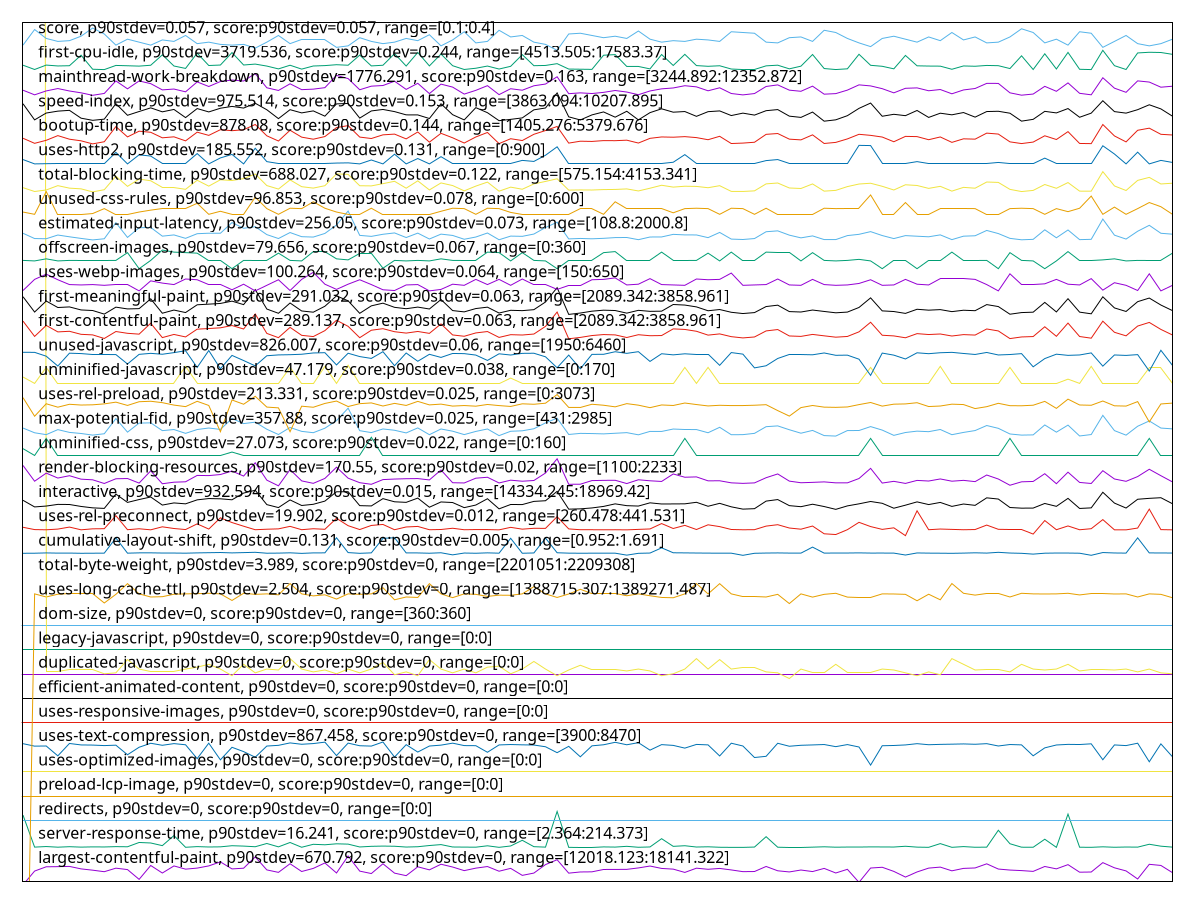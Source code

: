 reset

$largestContentfulPaintP90Stdev670792ScoreP90Stdev0Range1201812318141322 <<EOF
0 -0.13914964680402075
1 0.4276690104921297
2 0.602716629513453
3 0.6083130121107003
4 0.6179124849570554
5 0.5169198611596797
6 0.4639356184757255
7 0.4012542006002966
8 0.5461989636400113
9 0.4887729848666984
10 0.08770601782664045
11 0.6558888356605688
12 0.3475145284091279
13 0.6376725184991803
14 0.505874664195646
15 0.5491860847949228
16 0.6392018356223277
17 0.8034633476769089
18 0.5160639267672806
19 0.5447555588658353
20 1.0092000367505505
21 0.4752780779655601
22 0.37396490156802864
23 0.7279602123524653
24 0.4097291784043162
25 0.536382632176005
26 0.7599830981983806
27 0.3493411080580757
28 1.0443337420716072
29 0.42535401575690157
30 0.3256604176005591
31 0.7267000357151288
32 0.34267570138397163
33 0.23946423896748348
34 0.6021919746849185
35 0.4769799929011529
36 0.7071392724357484
37 0.5934836129407759
38 0.4455841029158978
39 0.5476140530955704
40 0.6133915046313012
41 0.4209250360568193
42 0.5387538709912105
43 0.2513426600854376
44 0.3455162207015494
45 0.6924552187920936
46 0.8918463773165994
47 0.34222207645025593
48 0.39087678128687386
49 0.39623591437149486
50 0.4925593131374657
51 0.49450427594444557
52 0.49760030960474655
53 0.5562435571605668
54 0.6337942862420549
55 0.5351859475670988
56 0.5072208498212656
57 0.3719547072249898
58 0.545651985130247
59 0.5002495797225319
60 0.5355562694132852
61 0.47371416396847366
62 0.4038394954930866
63 0.40889808031527686
64 0.616243910584338
65 0.4386896610707445
66 0.3920825499911724
67 0.4702367915803416
68 0.40673993118452634
69 0.5365909865341396
70 0.34861177116528674
71 0.49911542074893145
72 -0.0348337903222351
73 0.5518247245883128
74 0.5831414669764832
75 0.41408210296532166
76 0.18166069039953348
77 0.39137370063266985
78 0.5487747878801601
79 0.5899649755661307
80 0.4372726388289303
81 0.5368132569533022
82 0.5552186006102904
83 0.7242318676693031
84 0.5102846059511319
85 0.4688822949738314
86 0.4467566276966335
87 0.4145328287196577
88 0.6155108047583537
89 0.51798791884341
90 0.6907276944386416
91 0.3813610947246109
92 0.3887118674042367
93 0.7730001236983197
94 0.5613513313929079
95 0.4340785162662604
96 0.10346334767690868
97 0.7039782971573274
98 0.658006203001368
99 0.362101072986289
EOF

$serverResponseTimeP90Stdev16241ScoreP90Stdev0Range2364214373 <<EOF
0 2.7201636477201747
1 1.4086500104101602
2 1.432447636893608
3 1.4060058296897773
4 1.4258545353598446
5 1.4085736692345063
6 1.418574363245194
7 1.4150349087375946
8 1.4283460337289196
9 1.4231062530362968
10 1.5987117773613715
11 1.5783009230342147
12 1.4693828856964397
13 1.882076341175654
14 1.401973627593865
15 1.4294633909362204
16 1.4139661322784371
17 1.4199554445138456
18 1.466044694288292
19 1.45048497466861
20 1.423966826289125
21 1.5573765007981124
22 1.4191365119022834
23 1.5983717121243668
24 1.4028272607398153
25 1.5237447428690403
26 1.5048121313068221
27 1.5443915608300367
28 1.5309277534874037
29 1.4147989451037546
30 1.4411713512388091
31 1.4509638420431674
32 1.4441000763411758
33 1.411419113054341
34 1.4246885974044001
35 1.4740674578388506
36 1.5118771601082657
37 1.41410493441599
38 1.4091774585328614
39 1.4059641890485113
40 1.4627412034145326
41 1.3999679367062252
42 1.4553708099104727
43 1.6882044555486155
44 1.4269233118190021
45 1.4083515858144215
46 2.869181622596988
47 1.3990032618502326
48 1.4049370532306198
49 1.405089735581928
50 1.41731820390034
51 1.4098506488999931
52 1.4410186688875009
53 1.4020499687695192
54 1.4153125130127004
55 1.7541840516343952
56 1.4402968977722257
57 1.4655935873412451
58 1.4126613921854396
59 1.4219958359358735
60 1.4026537580678742
61 1.3983994725518774
62 1.397816503574155
63 1.4111762093136235
64 1.8362577555694357
65 1.4045553473523493
66 1.4087194114789368
67 1.4086638906239157
68 1.4073522104240406
69 1.4220929974321606
70 1.4054783815670762
71 1.4114885141231175
72 1.4109471857866611
73 1.4179983343743494
74 1.4156039975015615
75 1.4124115483378443
76 1.4437461308904158
77 1.4083724061350544
78 1.4001275591644111
79 1.5525670067319037
80 1.400051217988757
81 1.4304627663266014
82 1.4027439794572836
83 1.4077686168366994
84 2.0992947463390936
85 1.547132903046707
86 1.4056865847734055
87 1.4026953987091402
88 1.731663404816434
89 1.3992947463390937
90 2.761151918939552
91 1.4042152821153446
92 1.4003427024776183
93 1.4212671247137205
94 1.4028272607398153
95 1.412598931223541
96 1.4078588382261088
97 1.5261529599555834
98 1.4471259629398294
99 1.4081780831424804
EOF

$redirectsP90Stdev0ScoreP90Stdev0Range00 <<EOF
0 2.5
1 2.5
2 2.5
3 2.5
4 2.5
5 2.5
6 2.5
7 2.5
8 2.5
9 2.5
10 2.5
11 2.5
12 2.5
13 2.5
14 2.5
15 2.5
16 2.5
17 2.5
18 2.5
19 2.5
20 2.5
21 2.5
22 2.5
23 2.5
24 2.5
25 2.5
26 2.5
27 2.5
28 2.5
29 2.5
30 2.5
31 2.5
32 2.5
33 2.5
34 2.5
35 2.5
36 2.5
37 2.5
38 2.5
39 2.5
40 2.5
41 2.5
42 2.5
43 2.5
44 2.5
45 2.5
46 2.5
47 2.5
48 2.5
49 2.5
50 2.5
51 2.5
52 2.5
53 2.5
54 2.5
55 2.5
56 2.5
57 2.5
58 2.5
59 2.5
60 2.5
61 2.5
62 2.5
63 2.5
64 2.5
65 2.5
66 2.5
67 2.5
68 2.5
69 2.5
70 2.5
71 2.5
72 2.5
73 2.5
74 2.5
75 2.5
76 2.5
77 2.5
78 2.5
79 2.5
80 2.5
81 2.5
82 2.5
83 2.5
84 2.5
85 2.5
86 2.5
87 2.5
88 2.5
89 2.5
90 2.5
91 2.5
92 2.5
93 2.5
94 2.5
95 2.5
96 2.5
97 2.5
98 2.5
99 2.5
EOF

$preloadLcpImageP90Stdev0ScoreP90Stdev0Range00 <<EOF
0 3.5
1 3.5
2 3.5
3 3.5
4 3.5
5 3.5
6 3.5
7 3.5
8 3.5
9 3.5
10 3.5
11 3.5
12 3.5
13 3.5
14 3.5
15 3.5
16 3.5
17 3.5
18 3.5
19 3.5
20 3.5
21 3.5
22 3.5
23 3.5
24 3.5
25 3.5
26 3.5
27 3.5
28 3.5
29 3.5
30 3.5
31 3.5
32 3.5
33 3.5
34 3.5
35 3.5
36 3.5
37 3.5
38 3.5
39 3.5
40 3.5
41 3.5
42 3.5
43 3.5
44 3.5
45 3.5
46 3.5
47 3.5
48 3.5
49 3.5
50 3.5
51 3.5
52 3.5
53 3.5
54 3.5
55 3.5
56 3.5
57 3.5
58 3.5
59 3.5
60 3.5
61 3.5
62 3.5
63 3.5
64 3.5
65 3.5
66 3.5
67 3.5
68 3.5
69 3.5
70 3.5
71 3.5
72 3.5
73 3.5
74 3.5
75 3.5
76 3.5
77 3.5
78 3.5
79 3.5
80 3.5
81 3.5
82 3.5
83 3.5
84 3.5
85 3.5
86 3.5
87 3.5
88 3.5
89 3.5
90 3.5
91 3.5
92 3.5
93 3.5
94 3.5
95 3.5
96 3.5
97 3.5
98 3.5
99 3.5
EOF

$usesOptimizedImagesP90Stdev0ScoreP90Stdev0Range00 <<EOF
0 4.5
1 4.5
2 4.5
3 4.5
4 4.5
5 4.5
6 4.5
7 4.5
8 4.5
9 4.5
10 4.5
11 4.5
12 4.5
13 4.5
14 4.5
15 4.5
16 4.5
17 4.5
18 4.5
19 4.5
20 4.5
21 4.5
22 4.5
23 4.5
24 4.5
25 4.5
26 4.5
27 4.5
28 4.5
29 4.5
30 4.5
31 4.5
32 4.5
33 4.5
34 4.5
35 4.5
36 4.5
37 4.5
38 4.5
39 4.5
40 4.5
41 4.5
42 4.5
43 4.5
44 4.5
45 4.5
46 4.5
47 4.5
48 4.5
49 4.5
50 4.5
51 4.5
52 4.5
53 4.5
54 4.5
55 4.5
56 4.5
57 4.5
58 4.5
59 4.5
60 4.5
61 4.5
62 4.5
63 4.5
64 4.5
65 4.5
66 4.5
67 4.5
68 4.5
69 4.5
70 4.5
71 4.5
72 4.5
73 4.5
74 4.5
75 4.5
76 4.5
77 4.5
78 4.5
79 4.5
80 4.5
81 4.5
82 4.5
83 4.5
84 4.5
85 4.5
86 4.5
87 4.5
88 4.5
89 4.5
90 4.5
91 4.5
92 4.5
93 4.5
94 4.5
95 4.5
96 4.5
97 4.5
98 4.5
99 4.5
EOF

$usesTextCompressionP90Stdev867458ScoreP90Stdev0Range39008470 <<EOF
0 5.6468343195266275
1 5.5453550295857985
2 5.551568047337279
3 5.147721893491124
4 5.655118343195266
5 5.595059171597633
6 5.588846153846154
7 5.568136094674556
8 5.584704142011834
9 5.193284023668639
10 5.499792899408284
11 5.663402366863905
12 5.580562130177515
13 5.648905325443787
14 5.601272189349112
15 5.033816568047337
16 5.667544378698224
17 4.984112426035503
18 5.497721893491124
19 5.321686390532545
20 5.091804733727811
21 5.549497041420119
22 5.5784911242603545
23 5.6778994082840235
24 5.62198224852071
25 5.650976331360947
26 5.7089644970414195
27 5.158076923076923
28 5.669615384615384
29 5.561923076923077
30 5.5474260355029585
31 5.7151775147929
32 5.09801775147929
33 5.605414201183432
34 5.303047337278106
35 5.549497041420119
36 5.586775147928994
37 5.667544378698224
38 5.568136094674556
39 5.563994082840237
40 5.294763313609467
41 5.595059171597633
42 5.6116272189349115
43 5.599201183431953
44 5.590917159763314
45 5.520502958579882
46 5.278195266272189
47 5.537071005917159
48 5.108372781065089
49 5.557781065088758
50 5.601272189349112
51 5.70275147928994
52 5.601272189349112
53 5.688254437869823
54 5.3817455621301775
55 5.607485207100591
56 5.576420118343195
57 5.464585798816568
58 5.615769230769231
59 5.597130177514793
60 5.143579881656805
61 5.665473372781065
62 5.551568047337279
63 5.079378698224852
64 5.129082840236686
65 5.663402366863905
66 5.541213017751479
67 5.580562130177515
68 5.595059171597633
69 5.6116272189349115
70 5.524644970414201
71 5.609556213017751
72 5.510147928994083
73 4.768727810650888
74 5.561923076923077
75 5.572278106508875
76 5.595059171597633
77 5.6468343195266275
78 5.603343195266272
79 5.617840236686391
80 5.626124260355029
81 5.636479289940828
82 5.62198224852071
83 5.6468343195266275
84 5.551568047337279
85 5.6116272189349115
86 5.597130177514793
87 5.149792899408284
88 5.474940828402367
89 5.592988165680474
90 5.617840236686391
91 5.6116272189349115
92 5.640621301775148
93 4.988254437869823
94 5.595059171597633
95 5.568136094674556
96 5.665473372781065
97 4.905414201183432
98 5.638550295857988
99 5.108372781065089
EOF

$usesResponsiveImagesP90Stdev0ScoreP90Stdev0Range00 <<EOF
0 6.5
1 6.5
2 6.5
3 6.5
4 6.5
5 6.5
6 6.5
7 6.5
8 6.5
9 6.5
10 6.5
11 6.5
12 6.5
13 6.5
14 6.5
15 6.5
16 6.5
17 6.5
18 6.5
19 6.5
20 6.5
21 6.5
22 6.5
23 6.5
24 6.5
25 6.5
26 6.5
27 6.5
28 6.5
29 6.5
30 6.5
31 6.5
32 6.5
33 6.5
34 6.5
35 6.5
36 6.5
37 6.5
38 6.5
39 6.5
40 6.5
41 6.5
42 6.5
43 6.5
44 6.5
45 6.5
46 6.5
47 6.5
48 6.5
49 6.5
50 6.5
51 6.5
52 6.5
53 6.5
54 6.5
55 6.5
56 6.5
57 6.5
58 6.5
59 6.5
60 6.5
61 6.5
62 6.5
63 6.5
64 6.5
65 6.5
66 6.5
67 6.5
68 6.5
69 6.5
70 6.5
71 6.5
72 6.5
73 6.5
74 6.5
75 6.5
76 6.5
77 6.5
78 6.5
79 6.5
80 6.5
81 6.5
82 6.5
83 6.5
84 6.5
85 6.5
86 6.5
87 6.5
88 6.5
89 6.5
90 6.5
91 6.5
92 6.5
93 6.5
94 6.5
95 6.5
96 6.5
97 6.5
98 6.5
99 6.5
EOF

$efficientAnimatedContentP90Stdev0ScoreP90Stdev0Range00 <<EOF
0 7.5
1 7.5
2 7.5
3 7.5
4 7.5
5 7.5
6 7.5
7 7.5
8 7.5
9 7.5
10 7.5
11 7.5
12 7.5
13 7.5
14 7.5
15 7.5
16 7.5
17 7.5
18 7.5
19 7.5
20 7.5
21 7.5
22 7.5
23 7.5
24 7.5
25 7.5
26 7.5
27 7.5
28 7.5
29 7.5
30 7.5
31 7.5
32 7.5
33 7.5
34 7.5
35 7.5
36 7.5
37 7.5
38 7.5
39 7.5
40 7.5
41 7.5
42 7.5
43 7.5
44 7.5
45 7.5
46 7.5
47 7.5
48 7.5
49 7.5
50 7.5
51 7.5
52 7.5
53 7.5
54 7.5
55 7.5
56 7.5
57 7.5
58 7.5
59 7.5
60 7.5
61 7.5
62 7.5
63 7.5
64 7.5
65 7.5
66 7.5
67 7.5
68 7.5
69 7.5
70 7.5
71 7.5
72 7.5
73 7.5
74 7.5
75 7.5
76 7.5
77 7.5
78 7.5
79 7.5
80 7.5
81 7.5
82 7.5
83 7.5
84 7.5
85 7.5
86 7.5
87 7.5
88 7.5
89 7.5
90 7.5
91 7.5
92 7.5
93 7.5
94 7.5
95 7.5
96 7.5
97 7.5
98 7.5
99 7.5
EOF

$duplicatedJavascriptP90Stdev0ScoreP90Stdev0Range00 <<EOF
0 8.5
1 8.5
2 8.5
3 8.5
4 8.5
5 8.5
6 8.5
7 8.5
8 8.5
9 8.5
10 8.5
11 8.5
12 8.5
13 8.5
14 8.5
15 8.5
16 8.5
17 8.5
18 8.5
19 8.5
20 8.5
21 8.5
22 8.5
23 8.5
24 8.5
25 8.5
26 8.5
27 8.5
28 8.5
29 8.5
30 8.5
31 8.5
32 8.5
33 8.5
34 8.5
35 8.5
36 8.5
37 8.5
38 8.5
39 8.5
40 8.5
41 8.5
42 8.5
43 8.5
44 8.5
45 8.5
46 8.5
47 8.5
48 8.5
49 8.5
50 8.5
51 8.5
52 8.5
53 8.5
54 8.5
55 8.5
56 8.5
57 8.5
58 8.5
59 8.5
60 8.5
61 8.5
62 8.5
63 8.5
64 8.5
65 8.5
66 8.5
67 8.5
68 8.5
69 8.5
70 8.5
71 8.5
72 8.5
73 8.5
74 8.5
75 8.5
76 8.5
77 8.5
78 8.5
79 8.5
80 8.5
81 8.5
82 8.5
83 8.5
84 8.5
85 8.5
86 8.5
87 8.5
88 8.5
89 8.5
90 8.5
91 8.5
92 8.5
93 8.5
94 8.5
95 8.5
96 8.5
97 8.5
98 8.5
99 8.5
EOF

$legacyJavascriptP90Stdev0ScoreP90Stdev0Range00 <<EOF
0 9.5
1 9.5
2 9.5
3 9.5
4 9.5
5 9.5
6 9.5
7 9.5
8 9.5
9 9.5
10 9.5
11 9.5
12 9.5
13 9.5
14 9.5
15 9.5
16 9.5
17 9.5
18 9.5
19 9.5
20 9.5
21 9.5
22 9.5
23 9.5
24 9.5
25 9.5
26 9.5
27 9.5
28 9.5
29 9.5
30 9.5
31 9.5
32 9.5
33 9.5
34 9.5
35 9.5
36 9.5
37 9.5
38 9.5
39 9.5
40 9.5
41 9.5
42 9.5
43 9.5
44 9.5
45 9.5
46 9.5
47 9.5
48 9.5
49 9.5
50 9.5
51 9.5
52 9.5
53 9.5
54 9.5
55 9.5
56 9.5
57 9.5
58 9.5
59 9.5
60 9.5
61 9.5
62 9.5
63 9.5
64 9.5
65 9.5
66 9.5
67 9.5
68 9.5
69 9.5
70 9.5
71 9.5
72 9.5
73 9.5
74 9.5
75 9.5
76 9.5
77 9.5
78 9.5
79 9.5
80 9.5
81 9.5
82 9.5
83 9.5
84 9.5
85 9.5
86 9.5
87 9.5
88 9.5
89 9.5
90 9.5
91 9.5
92 9.5
93 9.5
94 9.5
95 9.5
96 9.5
97 9.5
98 9.5
99 9.5
EOF

$domSizeP90Stdev0ScoreP90Stdev0Range360360 <<EOF
0 10.5
1 10.5
2 10.5
3 10.5
4 10.5
5 10.5
6 10.5
7 10.5
8 10.5
9 10.5
10 10.5
11 10.5
12 10.5
13 10.5
14 10.5
15 10.5
16 10.5
17 10.5
18 10.5
19 10.5
20 10.5
21 10.5
22 10.5
23 10.5
24 10.5
25 10.5
26 10.5
27 10.5
28 10.5
29 10.5
30 10.5
31 10.5
32 10.5
33 10.5
34 10.5
35 10.5
36 10.5
37 10.5
38 10.5
39 10.5
40 10.5
41 10.5
42 10.5
43 10.5
44 10.5
45 10.5
46 10.5
47 10.5
48 10.5
49 10.5
50 10.5
51 10.5
52 10.5
53 10.5
54 10.5
55 10.5
56 10.5
57 10.5
58 10.5
59 10.5
60 10.5
61 10.5
62 10.5
63 10.5
64 10.5
65 10.5
66 10.5
67 10.5
68 10.5
69 10.5
70 10.5
71 10.5
72 10.5
73 10.5
74 10.5
75 10.5
76 10.5
77 10.5
78 10.5
79 10.5
80 10.5
81 10.5
82 10.5
83 10.5
84 10.5
85 10.5
86 10.5
87 10.5
88 10.5
89 10.5
90 10.5
91 10.5
92 10.5
93 10.5
94 10.5
95 10.5
96 10.5
97 10.5
98 10.5
99 10.5
EOF

$usesLongCacheTtlP90Stdev2504ScoreP90Stdev0Range13887153071389271487 <<EOF
0 -14.550504977771197
1 11.78344722019392
2 11.655958258794271
3 11.769054822434555
4 11.78344722019392
5 11.78344722019392
6 11.78344722019392
7 11.41053495297092
8 11.764257356509916
9 12.202009324246319
10 11.78344722019392
11 11.655958258794271
12 11.667985519292415
13 11.769054822434555
14 11.78344722019392
15 11.793042152057751
16 11.807434549831669
17 11.78344722019392
18 11.514036584747373
19 11.807434549831669
20 11.764257356509916
21 11.78344722019392
22 11.744959986564936
23 12.206806790170958
24 11.78344722019392
25 11.70167528699676
26 11.744959986564936
27 11.57096561785147
28 11.78344722019392
29 11.764257356509916
30 11.78344722019392
31 12.036821508285357
32 11.540496557878214
33 11.655958258794271
34 11.636768395095714
35 12.202009324246319
36 11.78344722019392
37 11.629498285648879
38 11.78344722019392
39 11.764257356509916
40 11.679945588417468
41 11.730460082559148
42 11.725770122851827
43 11.78344722019392
44 12.079317828756757
45 11.78344722019392
46 11.636768395095714
47 11.778649754269281
48 11.971085922443308
49 11.78344722019392
50 11.78344722019392
51 11.78344722019392
52 11.7064727529214
53 11.78344722019392
54 11.7064727529214
55 11.636768395095714
56 11.62470081972424
57 11.78344722019392
58 12.206806790170958
59 11.78344722019392
60 12.202009324246319
61 11.78344722019392
62 11.679945588417468
63 11.679945588402916
64 11.655958258794271
65 11.764257356509916
66 11.386547623347724
67 11.78344722019392
68 11.651160792869632
69 11.764257356509916
70 11.807434549831669
71 11.651160792869632
72 11.629498285648879
73 11.629498285648879
74 11.78344722019392
75 11.778649754269281
76 11.764257356509916
77 11.50200932424923
78 11.769054822434555
79 11.540496557863662
80 12.206806790170958
81 11.807434549831669
82 11.73293272605224
83 11.78344722019392
84 11.78344722019392
85 11.65595825877972
86 11.807434549831669
87 11.78344722019392
88 11.778649754269281
89 11.78344722019392
90 11.807434549831669
91 11.740162520640297
92 11.78344722019392
93 11.78344722019392
94 11.778649754269281
95 11.78344722019392
96 11.655958258794271
97 11.78344722019392
98 11.764257356509916
99 11.62470081972424
EOF

$totalByteWeightP90Stdev3989ScoreP90Stdev0Range22010512209308 <<EOF
0 69.83699999998498
1 329.420333333328
2 8.586999999984982
3 8.586999999984982
4 8.70366666665359
5 8.70366666665359
6 8.70366666665359
7 8.509222222215612
8 8.548111111100297
9 9.092555555544095
10 8.70366666665359
11 8.586999999984982
12 8.586999999984982
13 8.586999999984982
14 8.70366666665359
15 8.781444444437511
16 8.898111111106118
17 8.70366666665359
18 8.43144444443169
19 8.898111111106118
20 8.548111111100297
21 8.70366666665359
22 8.664777777768904
23 9.13144444442878
24 8.70366666665359
25 8.586999999984982
26 8.664777777768904
27 8.509222222215612
28 8.70366666665359
29 8.548111111100297
30 8.70366666665359
31 8.975888888875488
32 8.470333333316376
33 8.586999999984982
34 8.43144444443169
35 9.092555555544095
36 8.70366666665359
37 8.548111111100297
38 8.70366666665359
39 8.548111111100297
40 8.781444444437511
41 8.820333333322196
42 8.509222222215612
43 8.70366666665359
44 9.014777777760173
45 8.70366666665359
46 8.43144444443169
47 8.664777777768904
48 8.859222222206881
49 8.70366666665359
50 8.70366666665359
51 8.70366666665359
52 8.62588888888422
53 8.70366666665359
54 8.62588888888422
55 8.43144444443169
56 8.509222222215612
57 8.70366666665359
58 9.13144444442878
59 8.70366666665359
60 9.092555555544095
61 8.70366666665359
62 8.781444444437511
63 8.781444444437511
64 8.586999999984982
65 8.548111111100297
66 8.314777777763084
67 8.70366666665359
68 8.548111111100297
69 8.548111111100297
70 8.898111111106118
71 8.548111111100297
72 8.548111111100297
73 8.548111111100297
74 8.70366666665359
75 8.664777777768904
76 8.548111111100297
77 8.43144444443169
78 8.586999999984982
79 8.470333333316376
80 9.13144444442878
81 8.898111111106118
82 8.664777777768904
83 8.70366666665359
84 8.70366666665359
85 8.586999999984982
86 8.898111111106118
87 8.70366666665359
88 8.664777777768904
89 8.70366666665359
90 8.898111111106118
91 8.62588888888422
92 8.70366666665359
93 8.70366666665359
94 8.664777777768904
95 8.70366666665359
96 8.586999999984982
97 8.70366666665359
98 8.548111111100297
99 8.509222222215612
EOF

$cumulativeLayoutShiftP90Stdev0131ScoreP90Stdev0005Range09521691 <<EOF
0 13.446345873499373
1 13.449129992005574
2 13.461777963788686
3 13.453010601660141
4 13.455190875620493
5 13.446345873499373
6 13.449129992005574
7 13.452792375696351
8 14.075000836207826
9 13.45146653878986
10 13.463648472049751
11 13.464670698857391
12 13.456787360378346
13 13.456217868054276
14 13.450651616719433
15 13.46262386242904
16 13.470344176780449
17 13.477881014525359
18 13.462457065514041
19 13.474141387977516
20 13.486737930711836
21 13.449298178894866
22 13.453450032104064
23 13.465296385856396
24 13.442521032840114
25 13.462165369480546
26 13.463989214318966
27 14.082245977919243
28 13.474916795064509
29 13.445021029431663
30 13.463579370470681
31 14.058749058221945
32 14.08390302584266
33 13.462675291477831
34 13.460673728497836
35 13.448683413122438
36 13.467704019897312
37 13.381834744096665
38 13.45654292347077
39 13.447851811360513
40 13.463974917440536
41 13.450547765783071
42 14.05991762946572
43 13.447811303538298
44 13.459698338859631
45 14.069010444146269
46 13.468090035614884
47 13.452143257702144
48 13.448590483412653
49 13.450454836073286
50 13.452008430195853
51 13.450761226120719
52 13.370290014765624
53 13.445021029431663
54 13.456242689023771
55 13.66897157379887
56 13.467208394778456
57 13.462762065587182
58 13.457264915831411
59 13.453146422005213
60 13.450837476139005
61 13.450454836073286
62 13.362900911431142
63 13.446345873499373
64 13.456252220276056
65 13.461306166800544
66 13.454578492661138
67 13.453202219544636
68 13.699324272382277
69 13.453109289834849
70 13.457455540877124
71 13.457138626738626
72 13.463186206313896
73 13.454889251199202
74 13.455613626372916
75 13.453469094608634
76 13.375000836207825
77 13.460307768123617
78 13.452928196041421
79 13.44972470243465
80 13.445021029431663
81 13.453416672721064
82 13.465947886663674
83 13.454411695746138
84 13.485965899276694
85 13.456506188435919
86 13.445021029431663
87 13.412415608201096
88 13.44952454613665
89 13.456964681384411
90 13.456054446791128
91 13.449093256970723
92 13.364225755498854
93 13.476838906121154
94 13.459106830335621
95 13.453254641432206
96 14.079177907522029
97 13.461320463678971
98 13.460171947778546
99 13.456165446166706
EOF

$usesRelPreconnectP90Stdev19902ScoreP90Stdev0012Range260478441531 <<EOF
0 14.511796896711306
1 14.417363602834195
2 14.408801682878144
3 14.437477510164328
4 14.520094634003918
5 14.408201267733961
6 14.448393057485575
7 14.453628677542852
8 14.986869375394718
9 14.41242819034901
10 14.450974842605563
11 14.407684910709964
12 14.531178297565537
13 14.461638215566254
14 14.41869652445929
15 14.651045176950245
16 14.438954531419018
17 14.8989806065892
18 14.70534672259016
19 14.555579169025137
20 14.411563592541386
21 14.432289923318585
22 14.446795953202049
23 14.549623050793453
24 14.412644339800917
25 14.452283747619882
26 14.429624080078412
27 14.879274981557112
28 14.577158089307076
29 14.41902074863214
30 14.586932847854376
31 14.627364803663664
32 14.411431501209666
33 14.524417623042035
34 14.54653691695374
35 14.411539575935619
36 14.420713919338736
37 14.471941339440436
38 14.410903135882785
39 14.418324267064888
40 14.417135445079404
41 14.406111823032203
42 14.509359211225924
43 14.434919741650107
44 14.469803861527144
45 14.467486259070597
46 14.944972406633624
47 14.444958682860848
48 14.411359451392364
49 14.4114795344212
50 14.4084654503974
51 14.411431501209666
52 14.406111823032203
53 14.425673348429688
54 14.4432294872456
55 14.66403215652134
56 14.461698257080672
57 14.590187097935848
58 14.420221578920506
59 14.613255047775361
60 14.539247877103357
61 14.421458434117524
62 14.410074562983812
63 14.413821153483514
64 14.560130315818045
65 14.617566028510597
66 14.481740114593503
67 14.433238579246394
68 14.562706096793613
69 14.244972406633623
70 14.21450734221764
71 14.413689062151795
72 14.714773240353836
73 14.541037114233022
74 14.425769414852757
75 14.489617561285185
76 14.168815749748887
77 15.187119834282655
78 14.412236057502872
79 14.43991519564971
80 14.425241049525876
81 14.410867110974134
82 14.419573130564789
83 14.601763101915699
84 14.428471283001581
85 14.415850556670854
86 14.415754490247783
87 14.233690606081671
88 14.787843763400915
89 14.411767733690409
90 14.566110450654108
91 14.410404791312217
92 14.453640685845736
93 14.826246316022864
94 14.407528802772475
95 14.406111823032203
96 14.48045522618495
97 15.2558853807429
98 14.416030681214108
99 14.40691637932541
EOF

$interactiveP90Stdev932594ScoreP90Stdev0015Range143342451896942 <<EOF
0 15.616915279647582
1 15.345675465699344
2 15.381674498795652
3 15.449752660704014
4 15.44499870548772
5 15.365327759122287
6 15.30757990652058
7 15.285473081755832
8 15.8722892968369
9 15.530367761505774
10 15.647844232128776
11 15.752973743064402
12 15.421889972608014
13 15.509739312704687
14 15.47193387288232
15 15.635251059390395
16 15.688645264071699
17 15.678801808143678
18 15.637881131518562
19 15.913093621752726
20 16.028737932912854
21 15.440266027942503
22 15.318716234271983
23 15.632586622134735
24 15.40448010929775
25 15.453373495500387
26 15.584171392484855
27 15.966413523455678
28 15.968820348907968
29 15.398060331967855
30 15.385713203410072
31 15.685471007062281
32 15.556014025531516
33 15.532947679123552
34 15.707313465207449
35 15.33326712161962
36 15.54935099038271
37 15.525555799305241
38 15.316289059935846
39 15.423085997253924
40 15.68133385100154
41 15.266413523455677
42 15.445852936433198
43 15.441829852331274
44 15.57253622155604
45 15.599025064469291
46 15.983236730977744
47 15.254110385638487
48 15.267016897414003
49 15.30401758531966
50 15.366794314157575
51 15.471174631539853
52 15.397146489769288
53 15.38100146579512
54 15.51332130730783
55 15.465968610248432
56 15.468760966836143
57 15.472415829019196
58 15.535267114141075
59 15.372663067354804
60 15.492532684927266
61 15.34965793646878
62 15.255621184719978
63 15.274012016214936
64 15.584195287647214
65 15.64724811959788
66 15.39856998285121
67 15.35533265757026
68 15.456663513172675
69 15.361301804223473
70 15.245994051781214
71 15.3879917717895
72 15.472137277285567
73 15.568439847698194
74 15.494484826813146
75 15.29232136773931
76 15.417573645047193
77 15.552233101590868
78 15.442349551003748
79 15.529793433257169
80 15.367303542864917
81 15.464790485865485
82 15.410241460917176
83 15.717952722920694
84 15.668358017924628
85 15.321720860959225
86 15.295147836148905
87 15.29898034999839
88 15.4876754654581
89 15.369722442551192
90 15.696470465350144
91 15.282957250456883
92 15.307207716147182
93 15.945976742564664
94 15.502467668614988
95 15.300084086967775
96 15.65982795157424
97 15.697092921664275
98 15.722970707015756
99 15.475967595819782
EOF

$renderBlockingResourcesP90Stdev17055ScoreP90Stdev002Range11002233 <<EOF
0 17.045032122905027
1 16.398803072625697
2 16.730227653631285
3 16.528831005586593
4 16.624641061452515
5 16.4828812849162
6 16.456484636871508
7 16.305925977653633
8 16.499501396648046
9 16.509277932960895
10 16.322546089385476
11 16.825060055865922
12 16.295171787709496
13 16.358719273743016
14 16.37533938547486
15 16.636372905027933
16 16.62952932960894
17 16.672546089385474
18 16.815283519553073
19 16.60997625698324
20 17.155506983240222
21 16.44279748603352
22 16.21011592178771
23 16.87492039106145
24 16.41249022346369
25 16.311791899441342
26 16.513188547486035
27 16.972685754189943
28 16.52394273743017
29 16.338188547486034
30 16.272685754189943
31 16.465283519553072
32 16.487769553072624
33 16.501456703910616
34 16.507322625698325
35 16.451596368715084
36 16.859277932960893
37 16.33721089385475
38 16.3274343575419
39 16.522965083798884
40 16.561093575418994
41 16.3274343575419
42 16.441819832402235
43 16.398803072625697
44 16.428132681564247
45 16.73511592178771
46 17.31779748603352
47 16.272685754189943
48 16.276596368715083
49 16.424222067039107
50 16.433998603351956
51 16.437909217877095
52 16.30299301675978
53 16.458439944134078
54 16.416400837988828
55 16.389026536312848
56 16.696009776536314
57 16.56207122905028
58 16.575758379888267
59 16.41444553072626
60 16.417378491620113
61 16.332322625698325
62 16.310814245810057
63 16.330367318435755
64 16.54251815642458
65 16.6969874301676
66 16.40271368715084
67 16.336233240223464
68 16.351875698324022
69 16.37142877094972
70 16.332322625698325
71 16.33134497206704
72 16.509277932960895
73 16.92575837988827
74 16.32352374301676
75 16.393914804469276
76 16.308858938547488
77 16.432043296089386
78 16.40662430167598
79 16.491680167597764
80 16.399780726256985
81 16.433998603351956
82 16.382182960893854
83 16.652993016759776
84 16.48874720670391
85 16.23357960893855
86 16.374361731843575
87 16.389026536312848
88 16.706763966480448
89 16.29712709497207
90 16.76933379888268
91 16.348942737430168
92 16.305925977653633
93 16.829948324022347
94 16.49070251396648
95 16.394892458100557
96 16.58944553072626
97 16.888607541899443
98 16.624641061452515
99 16.36947346368715
EOF

$unminifiedCssP90Stdev27073ScoreP90Stdev0022Range0160 <<EOF
0 17.733333333333334
1 17.453333333333333
2 18.153333333333332
3 17.453333333333333
4 17.453333333333333
5 17.453333333333333
6 17.453333333333333
7 17.453333333333333
8 17.453333333333333
9 17.453333333333333
10 17.453333333333333
11 17.453333333333333
12 17.453333333333333
13 17.453333333333333
14 17.453333333333333
15 17.453333333333333
16 17.453333333333333
17 17.453333333333333
18 17.593333333333334
19 17.453333333333333
20 17.453333333333333
21 17.453333333333333
22 17.453333333333333
23 17.453333333333333
24 17.453333333333333
25 17.453333333333333
26 17.453333333333333
27 17.453333333333333
28 17.453333333333333
29 17.453333333333333
30 18.2
31 17.453333333333333
32 17.453333333333333
33 17.453333333333333
34 17.453333333333333
35 17.453333333333333
36 17.453333333333333
37 17.453333333333333
38 17.453333333333333
39 17.453333333333333
40 17.453333333333333
41 17.453333333333333
42 17.453333333333333
43 17.453333333333333
44 17.453333333333333
45 17.453333333333333
46 17.453333333333333
47 17.453333333333333
48 17.453333333333333
49 17.453333333333333
50 17.453333333333333
51 17.453333333333333
52 17.453333333333333
53 17.453333333333333
54 17.453333333333333
55 17.453333333333333
56 17.453333333333333
57 18.153333333333332
58 17.453333333333333
59 17.453333333333333
60 17.453333333333333
61 17.453333333333333
62 17.453333333333333
63 17.453333333333333
64 17.453333333333333
65 17.453333333333333
66 17.453333333333333
67 17.453333333333333
68 17.453333333333333
69 17.453333333333333
70 17.453333333333333
71 17.453333333333333
72 17.453333333333333
73 18.153333333333332
74 17.453333333333333
75 17.453333333333333
76 17.453333333333333
77 17.453333333333333
78 17.453333333333333
79 17.453333333333333
80 17.453333333333333
81 17.453333333333333
82 17.453333333333333
83 17.453333333333333
84 17.453333333333333
85 18.153333333333332
86 17.453333333333333
87 17.453333333333333
88 17.453333333333333
89 17.453333333333333
90 17.453333333333333
91 17.453333333333333
92 17.453333333333333
93 17.453333333333333
94 17.453333333333333
95 17.453333333333333
96 17.453333333333333
97 18.153333333333332
98 17.453333333333333
99 17.453333333333333
EOF

$maxPotentialFidP90Stdev35788ScoreP90Stdev0025Range4312985 <<EOF
0 18.57707608695652
1 18.383278132992327
2 18.30719117647059
3 18.512625959079283
4 18.398943094629153
5 18.354186061381075
6 18.28794565217391
7 18.343444373401532
8 18.964671994884913
9 18.409684782608693
10 18.77982544757033
11 18.790567135549875
12 18.471001918158567
13 18.51620652173913
14 18.359556905370845
15 18.51620652173913
16 18.578866368286445
17 18.520234654731457
18 18.968252557544755
19 18.760132352941177
20 18.81742135549872
21 18.52784335038363
22 18.311666879795393
23 18.59990217391304
24 18.441462276214832
25 18.386411125319693
26 18.57036253196931
27 18.879633631713553
28 19.39165409207161
29 18.469211636828643
30 18.3908868286445
31 18.539927749360615
32 18.486666879795397
33 18.377459718670075
34 18.58244693094629
35 18.305400895140664
36 18.53858503836317
37 18.448623401534526
38 18.30898145780051
39 18.439224424552428
40 18.53858503836317
41 18.266909846547314
42 18.44549040920716
43 18.464288363171356
44 18.548431585677747
45 18.787881713554988
46 18.981232097186698
47 18.3139047314578
48 18.358661764705882
49 18.351500639386188
50 18.338073529411762
51 18.36358503836317
52 18.389096547314576
53 18.300030051150895
54 18.43967199488491
55 18.437881713554987
56 18.536794757033245
57 18.51710166240409
58 18.51531138107417
59 18.38462084398977
60 18.607958439897697
61 18.30316304347826
62 18.30719117647059
63 18.359556905370845
64 18.633022378516625
65 18.665247442455243
66 18.508150255754476
67 18.365822890025573
68 18.480400895140665
69 18.268252557544756
70 18.2485594629156
71 18.474134910485933
72 18.475925191815858
73 18.63705051150895
74 18.49338043478261
75 18.27720396419437
76 18.394467391304346
77 18.45041368286445
78 18.42848273657289
79 18.517996803069053
80 18.30495332480818
81 18.398047953964195
82 18.474134910485933
83 18.68046483375959
84 18.5658868286445
85 18.334492966751917
86 18.28794565217391
87 18.29689705882353
88 18.703738491048593
89 18.408789641943734
90 18.697472506393858
91 18.252587595907926
92 18.310771739130434
93 19.097152813299232
94 18.47189705882353
95 18.28615537084399
96 18.650925191815855
97 18.868444373401534
98 18.57662851662404
99 18.54350831202046
EOF

$usesRelPreloadP90Stdev213331ScoreP90Stdev0025Range03073 <<EOF
0 19.824092067988666
1 19.061131728045325
2 19.572250708215297
3 19.43195325779037
4 19.55093342776204
5 19.519701133144473
6 19.529120396600565
7 19.567293201133143
8 19.63818555240793
9 19.503837110481584
10 19.655536827195466
11 19.674871104815864
12 19.616868271954672
13 19.517718130311614
14 19.45475779036827
15 19.672888101983002
16 19.50234985835694
17 18.426570821529744
18 19.726429178470255
19 19.552420679886684
20 19.87763314447592
21 19.43591926345609
22 19.40419121813031
23 18.426570821529744
24 19.47260481586402
25 19.428978753541074
26 19.585140226628894
27 19.683298866855523
28 19.458723796033993
29 19.575720963172802
30 19.606953257790366
31 19.479545325779036
32 19.588114730878186
33 19.50334135977337
34 19.66991359773371
35 19.52565014164306
36 19.55787393767705
37 19.476570821529744
38 19.49937535410765
39 19.473100566572235
40 19.543001416430595
41 19.497392351274787
42 19.4621940509915
43 19.570267705382435
44 19.551429178470254
45 19.5950552407932
46 19.950012747875352
47 19.422038243626062
48 19.4200552407932
49 19.55192492917847
50 19.51176912181303
51 19.445834277620396
52 19.57720821529745
53 19.514743626062323
54 19.412123229461756
55 19.523171388101982
56 19.501854107648725
57 19.60249150141643
58 19.5400269121813
59 19.48301558073654
60 19.50978611898017
61 19.497392351274787
62 19.49887960339943
63 19.51176912181303
64 19.534077903682718
65 19.292151558073652
66 19.066584985835693
67 19.415097733711047
68 19.501358356940507
69 19.433936260623227
70 19.425012747875353
71 19.440876770538242
72 19.537548158640224
73 19.624304532577902
74 19.47557932011331
75 19.555395184135975
76 19.565805949008496
77 19.61488526912181
78 19.45822804532578
79 19.479545325779036
80 19.555395184135975
81 19.539531161473086
82 19.374941926345606
83 19.45277478753541
84 19.590593484419262
85 19.493426345609063
86 19.489460339943342
87 19.512264872521246
88 19.66991359773371
89 19.38336968838527
90 19.761131728045324
91 19.52217988668555
92 19.510281869688384
93 19.68478611898017
94 19.48846883852691
95 19.47706657223796
96 19.66049433427762
97 18.82862464589235
98 19.563822946175637
99 19.599516997167136
EOF

$unminifiedJavascriptP90Stdev47179ScoreP90Stdev0038Range0170 <<EOF
0 20.668
1 20.4055
2 21.06175
3 20.4055
4 20.4055
5 20.4055
6 20.4055
7 20.4055
8 20.4055
9 20.4055
10 20.4055
11 20.4055
12 20.4055
13 20.4055
14 21.1055
15 20.4055
16 20.4055
17 20.4055
18 20.4055
19 20.4055
20 20.4055
21 20.4055
22 20.4055
23 21.06175
24 20.4055
25 20.4055
26 21.1055
27 20.4055
28 21.14925
29 20.4055
30 20.4055
31 20.4055
32 20.4055
33 20.4055
34 20.4055
35 20.4055
36 20.4055
37 20.4055
38 20.4055
39 20.4055
40 20.4055
41 20.4055
42 20.62425
43 20.4055
44 20.4055
45 20.4055
46 20.4055
47 20.4055
48 20.4055
49 20.4055
50 20.4055
51 20.4055
52 20.4055
53 20.4055
54 20.4055
55 20.4055
56 20.4055
57 21.06175
58 20.4055
59 21.06175
60 20.4055
61 20.4055
62 20.4055
63 20.4055
64 20.4055
65 20.4055
66 20.4055
67 20.4055
68 20.4055
69 20.4055
70 20.4055
71 20.4055
72 20.4055
73 21.06175
74 20.4055
75 20.4055
76 20.4055
77 20.4055
78 20.4055
79 21.1055
80 20.4055
81 20.4055
82 20.4055
83 20.4055
84 20.4055
85 21.06175
86 20.4055
87 20.4055
88 20.4055
89 20.4055
90 20.5805
91 20.4055
92 21.1055
93 20.4055
94 20.4055
95 20.4055
96 20.4055
97 21.06175
98 21.06175
99 20.4055
EOF

$unusedJavascriptP90Stdev826007ScoreP90Stdev006Range19506460 <<EOF
0 21.680540716612377
1 21.67826058631922
2 21.520931596091206
3 21.117348534201952
4 21.644058631921823
5 21.628097719869707
6 21.59617589576547
7 21.59617589576547
8 21.587055374592833
9 21.20171335504886
10 21.59617589576547
11 21.637218241042344
12 21.60073615635179
13 21.66685993485342
14 21.744384364820846
15 21.06034527687296
16 21.753504885993486
17 21.005622149837134
18 21.55285342019544
19 21.343081433224754
20 21.124188925081434
21 21.539172638436483
22 21.573374592833876
23 21.582495114006512
24 21.60073615635179
25 21.653179153094463
26 21.66457980456026
27 21.162951140065147
28 21.641778501628664
29 21.504970684039087
30 21.42972638436482
31 21.705622149837133
32 21.131029315960912
33 21.6508990228013
34 21.31343973941368
35 21.59845602605863
36 21.470768729641694
37 21.632657980456024
38 21.625817589576545
39 21.566534201954397
40 21.347641693811074
41 21.618977198697067
42 21.568814332247555
43 21.637218241042344
44 21.641778501628664
45 21.49585016286645
46 21.046664495114005
47 21.566534201954397
48 21.005622149837134
49 21.59617589576547
50 21.59845602605863
51 21.703342019543975
52 21.637218241042344
53 21.705622149837133
54 21.306599348534203
55 21.621257328990225
56 21.575654723127034
57 21.618977198697067
58 21.58933550488599
59 21.58933550488599
60 21.146990228013028
61 21.66914006514658
62 21.60529641693811
63 21.042104234527688
64 21.12874918566775
65 21.42744625407166
66 21.591615635179153
67 21.58933550488599
68 21.577934853420196
69 21.653179153094463
70 21.557413680781757
71 21.564254071661235
72 21.397804560260585
73 20.73428664495114
74 21.648618892508143
75 21.564254071661235
76 21.406925081433222
77 21.66001954397394
78 21.623537459283387
79 21.6622996742671
80 21.67826058631922
81 21.632657980456024
82 21.591615635179153
83 21.6737003257329
84 21.571094462540717
85 21.58933550488599
86 21.625817589576545
87 21.085426710097718
88 21.42288599348534
89 21.60301628664495
90 21.5551335504886
91 21.571094462540717
92 21.65545928338762
93 21.112788273615635
94 21.571094462540717
95 21.55285342019544
96 21.584775244299674
97 20.91213680781759
98 21.762625407166123
99 21.142429967426708
EOF

$firstContentfulPaintP90Stdev289137ScoreP90Stdev0063Range20893423858961 <<EOF
0 22.958859539712307
1 22.331102811886268
2 22.78196676913958
3 22.516372013393728
4 22.541121080079265
5 22.416670098993258
6 22.393489310231956
7 22.24633591933686
8 22.531967786496576
9 22.458236121038944
10 22.424060976397318
11 22.871932046303012
12 22.28275836134751
13 22.412109552982184
14 22.3102721177834
15 22.628155705603426
16 22.654540859268565
17 22.683307999522285
18 22.777478676639713
19 22.634782724835897
20 23.250206564606593
21 22.454162623630992
22 22.280160252746864
23 22.70232209212831
24 22.375274373661956
25 22.324672407951308
26 22.568220551053628
27 22.99322077221819
28 22.744475173393017
29 22.278889839257594
30 22.584402144853943
31 22.64799000911198
32 22.523688889134625
33 22.467227787558166
34 22.53393424910207
35 22.45593061315664
36 22.84409875130487
37 22.391105156230648
38 22.337551484014224
39 22.474026032396186
40 22.53100390709319
41 22.290316748792442
42 22.402504818291195
43 22.38846555715777
44 22.428423978219712
45 22.74235327633185
46 23.32972429315805
47 22.23386896132274
48 22.29040530308392
49 22.36679204913392
50 22.40707743988747
51 22.39313385454449
52 22.28618968532706
53 22.400886999504593
54 22.359623795980113
55 22.366611534616677
56 22.64020868778641
57 22.616793199189654
58 22.54204625568393
59 22.383908726711372
60 22.434135730019992
61 22.32100421672358
62 22.26959163865249
63 22.30845334887383
64 22.556194506714554
65 22.612531756135105
66 22.349610658805002
67 22.332364555724624
68 22.41295948840213
69 22.35510102487659
70 22.300122433606397
71 22.329243171765246
72 22.51874935552646
73 22.911404966913782
74 22.378884664006794
75 22.3519982187406
76 22.27552818211575
77 22.44508240282029
78 22.407988372494206
79 22.430398181584955
80 22.3479110975955
81 22.404987125126063
82 22.386353877899467
83 22.63611785107663
84 22.55583781250553
85 22.242000164988763
86 22.309246931562836
87 22.325489832180327
88 22.726546335303173
89 22.335448784037226
90 22.87760478467418
91 22.327121274704083
92 22.258859539712308
93 22.955765712857623
94 22.500152025425077
95 22.354893262885046
96 22.755845420566533
97 22.90405588961234
98 22.618132040995064
99 22.38886405146942
EOF

$firstMeaningfulPaintP90Stdev291032ScoreP90Stdev0063Range20893423858961 <<EOF
0 23.957463459633047
1 23.329706731807004
2 23.780570689060315
3 23.51497593331446
4 23.539725
5 23.415274018913994
6 23.392093230152692
7 23.244939839257597
8 23.530571706417312
9 23.45684004095968
10 23.46910945478512
11 23.87053596622375
12 23.281362281268247
13 23.41071347290292
14 23.308876037704138
15 23.626759625524162
16 23.6531447791893
17 23.68191191944302
18 23.77608259656045
19 23.633386644756634
20 24.24881048452733
21 23.45276654355173
22 23.2787641726676
23 23.700926012049045
24 23.373878293582692
25 23.323276327872044
26 23.566824470974364
27 23.991824692138927
28 23.78952365178082
29 23.27749375917833
30 23.58300606477468
31 23.693312820025124
32 23.52229280905536
33 23.465831707478902
34 23.532538169022807
35 23.454534533077375
36 23.842702671225606
37 23.389709076151384
38 23.33615540393496
39 23.47262995231692
40 23.529607827013926
41 23.28892066871318
42 23.40110873821193
43 23.387069477078505
44 23.427027898140448
45 23.740957196252587
46 24.328328213078787
47 23.232472881243478
48 23.289009223004655
49 23.365395969054656
50 23.405681359808206
51 23.391737774465227
52 23.284793605247796
53 23.399490919425325
54 23.35822771590085
55 23.365215454537413
56 23.638812607707145
57 23.61539711911039
58 23.540650175604664
59 23.382512646632108
60 23.43273964994073
61 23.319608136644316
62 23.268195558573225
63 23.307057268794566
64 23.55479842663529
65 23.61113567605584
66 23.348214578725738
67 23.33096847564536
68 23.411563408322866
69 23.353704944797325
70 23.298726353527133
71 23.32784709168598
72 23.517353275447196
73 23.910008886834518
74 23.37748858392753
75 23.350602138661337
76 23.274132102036486
77 23.443686322741026
78 23.406592292414942
79 23.42900210150569
80 23.346515017516236
81 23.4035910450468
82 23.384957797820203
83 23.634721770997366
84 23.554441732426266
85 23.2406040849095
86 23.307850851483572
87 23.324093752101064
88 23.72515025522391
89 23.334052703957962
90 23.876208704594916
91 23.325725194624816
92 23.257463459633044
93 23.95436963277836
94 23.498755945345813
95 23.353497182805782
96 23.75444934048727
97 23.902659809533077
98 23.6167359609158
99 23.38746797139015
EOF

$usesWebpImagesP90Stdev100264ScoreP90Stdev0064Range150650 <<EOF
0 24.211478260869566
1 24.668
2 24.88104347826087
3 24.652782608695652
4 24.45495652173913
5 24.439739130434784
6 24.45495652173913
7 24.424521739130434
8 24.439739130434784
9 24.439739130434784
10 24.19626086956522
11 24.607130434782608
12 24.515826086956523
13 24.45495652173913
14 24.683217391304346
15 24.652782608695652
16 24.470173913043478
17 24.470173913043478
18 24.24191304347826
19 24.470173913043478
20 24.19626086956522
21 24.424521739130434
22 24.652782608695652
23 24.211478260869566
24 24.668
25 24.95713043478261
26 24.470173913043478
27 24.25713043478261
28 24.470173913043478
29 24.652782608695652
30 24.45495652173913
31 24.24191304347826
32 24.211478260869566
33 24.439739130434784
34 24.45495652173913
35 24.19626086956522
36 24.25713043478261
37 24.470173913043478
38 24.424521739130434
39 24.668
40 24.45495652173913
41 24.668
42 24.424521739130434
43 24.683217391304346
44 24.439739130434784
45 24.439739130434784
46 24.25713043478261
47 24.424521739130434
48 24.424521739130434
49 24.652782608695652
50 24.668
51 24.72886956521739
52 24.439739130434784
53 24.470173913043478
54 24.698434782608697
55 24.45495652173913
56 24.439739130434784
57 24.424521739130434
58 24.683217391304346
59 24.652782608695652
60 24.668
61 24.926695652173912
62 24.424521739130434
63 24.439739130434784
64 24.45495652173913
65 24.683217391304346
66 24.439739130434784
67 24.424521739130434
68 24.668
69 24.45495652173913
70 24.424521739130434
71 24.439739130434784
72 24.500608695652176
73 24.652782608695652
74 24.424521739130434
75 24.439739130434784
76 24.668
77 24.470173913043478
78 24.439739130434784
79 24.683217391304346
80 24.683217391304346
81 24.683217391304346
82 24.668
83 24.45495652173913
84 24.19626086956522
85 24.896260869565218
86 24.439739130434784
87 24.439739130434784
88 24.485391304347825
89 24.668
90 24.470173913043478
91 24.439739130434784
92 24.698434782608697
93 24.226695652173913
94 24.53104347826087
95 24.424521739130434
96 24.211478260869566
97 24.896260869565218
98 24.19626086956522
99 24.424521739130434
EOF

$offscreenImagesP90Stdev79656ScoreP90Stdev0067Range0360 <<EOF
0 25.445272727272727
1 25.424060606060603
2 25.50890909090909
3 25.424060606060603
4 25.445272727272727
5 25.424060606060603
6 25.424060606060603
7 25.424060606060603
8 25.445272727272727
9 25.763454545454543
10 25.105878787878787
11 25.445272727272727
12 25.86951515151515
13 25.784666666666666
14 25.763454545454543
15 25.742242424242423
16 25.445272727272727
17 25.445272727272727
18 25.105878787878787
19 25.445272727272727
20 25.424060606060603
21 25.424060606060603
22 25.742242424242423
23 25.445272727272727
24 25.424060606060603
25 25.805878787878786
26 25.805878787878786
27 25.50890909090909
28 25.466484848484846
29 25.742242424242423
30 25.742242424242423
31 25.127090909090906
32 25.445272727272727
33 25.424060606060603
34 25.445272727272727
35 25.424060606060603
36 25.50890909090909
37 25.445272727272727
38 25.424060606060603
39 25.424060606060603
40 25.784666666666666
41 25.763454545454543
42 25.424060606060603
43 25.763454545454543
44 25.445272727272727
45 25.424060606060603
46 25.105878787878787
47 25.424060606060603
48 25.424060606060603
49 25.424060606060603
50 25.763454545454543
51 25.805878787878786
52 25.445272727272727
53 25.445272727272727
54 25.445272727272727
55 25.784666666666666
56 25.424060606060603
57 25.424060606060603
58 25.445272727272727
59 25.742242424242423
60 25.424060606060603
61 25.784666666666666
62 25.424060606060603
63 25.424060606060603
64 25.784666666666666
65 25.763454545454543
66 25.763454545454543
67 25.424060606060603
68 25.763454545454543
69 25.445272727272727
70 25.424060606060603
71 25.445272727272727
72 25.48769696969697
73 25.424060606060603
74 25.105878787878787
75 25.424060606060603
76 25.424060606060603
77 25.105878787878787
78 25.445272727272727
79 25.445272727272727
80 25.784666666666666
81 25.424060606060603
82 25.424060606060603
83 25.445272727272727
84 25.105878787878787
85 25.763454545454543
86 25.445272727272727
87 25.424060606060603
88 25.105878787878787
89 25.424060606060603
90 25.805878787878786
91 25.445272727272727
92 25.445272727272727
93 25.466484848484846
94 25.50890909090909
95 25.424060606060603
96 25.445272727272727
97 25.424060606060603
98 25.424060606060603
99 25.742242424242423
EOF

$estimatedInputLatencyP90Stdev25605ScoreP90Stdev0073Range108820008 <<EOF
0 26.55710719390186
1 26.340504049547402
2 26.332750357313007
3 26.485072891853264
4 26.412538351595998
5 26.346256788947116
6 26.284477370176273
7 26.331749880895664
8 26.99031348261077
9 26.38627584564078
10 26.78371510242973
11 26.79572081943783
12 26.438550738446878
13 26.48907479752263
14 26.34875797999047
15 26.53909861838971
16 26.55910814673654
17 26.557107193901857
18 26.994315388280132
19 26.761704621248214
20 26.82598523106241
21 26.50208099094807
22 26.341504525964744
23 26.586621248213433
24 26.4167903763697
25 26.40103287279657
26 26.549603620771794
27 26.895268222963313
28 27.467540733682707
29 26.47056598380181
30 26.42979656979514
31 26.515587422582183
32 26.57061362553597
33 26.38202382086708
34 26.563110052405907
35 26.32149499761791
36 26.521840400190566
37 26.468064792758454
38 26.31132348737494
39 26.40303382563125
40 26.568112434492615
41 26.291480705097666
42 26.440801810385896
43 26.431047165316816
44 26.525091948546926
45 26.792719390185802
46 27.008822296331584
47 26.325830395426394
48 26.344255836112435
49 26.330249166269653
50 26.349508337303476
51 26.379772748928062
52 26.383774654597428
53 26.294315388280133
54 26.403534063839924
55 26.40628537398761
56 26.512085755121486
57 26.490075273939972
58 26.488074321105287
59 26.37752167698904
60 26.59162363030014
61 26.31824344926155
62 26.301735588375415
63 26.34025393044307
64 26.619636969985706
65 26.655654121010006
66 26.480070509766556
67 26.368767508337303
68 26.449055740828967
69 26.29873415912339
70 26.29781705574083
71 26.461561696045734
72 26.513586469747498
73 26.624139113863745
74 26.46356264888042
75 26.339253454025727
76 26.46081133873273
77 26.436049547403524
78 26.412538351595998
79 26.491075750357314
80 26.29614959504526
81 26.437800381133872
82 26.45430824202001
83 26.67266222010481
84 26.54460123868509
85 26.3482577417818
86 26.289729871367317
87 26.307988565983802
88 26.69867460695569
89 26.372019056693663
90 26.6916712720343
91 26.2959828489757
92 26.308738923296808
93 27.13838399237732
94 26.479570271557886
95 26.319243925678894
96 26.63964649833254
97 26.882762267746546
98 26.556606955693187
99 26.51958932825155
EOF

$unusedCssRulesP90Stdev96853ScoreP90Stdev0078Range0600 <<EOF
0 27.426733333333335
1 27.3334
2 28.266733333333335
3 27.3334
4 27.3334
5 27.3334
6 27.364511111111113
7 27.566733333333335
8 27.3334
9 27.3334
10 27.426733333333335
11 27.50451111111111
12 27.58228888888889
13 27.58228888888889
14 27.58228888888889
15 27.78451111111111
16 27.3334
17 27.457844444444447
18 27.3334
19 27.3334
20 28.0334
21 27.566733333333335
22 27.3334
23 27.58228888888889
24 27.566733333333335
25 27.846733333333333
26 27.58228888888889
27 27.426733333333335
28 27.3334
29 27.3334
30 27.58228888888889
31 27.3334
32 27.3334
33 27.3334
34 27.3334
35 27.3334
36 27.457844444444447
37 27.58228888888889
38 27.566733333333335
39 27.3334
40 27.58228888888889
41 27.566733333333335
42 27.41117777777778
43 27.3334
44 27.3334
45 27.3334
46 27.3334
47 27.3334
48 27.566733333333335
49 27.566733333333335
50 27.3334
51 27.846733333333333
52 27.58228888888889
53 27.58228888888889
54 27.58228888888889
55 27.58228888888889
56 27.395622222222222
57 27.566733333333335
58 27.58228888888889
59 27.566733333333335
60 27.3334
61 27.58228888888889
62 27.566733333333335
63 27.3334
64 27.58228888888889
65 27.3334
66 27.3334
67 27.3334
68 27.3334
69 27.58228888888889
70 27.566733333333335
71 27.58228888888889
72 27.58228888888889
73 28.126733333333334
74 27.3334
75 27.3334
76 27.815622222222224
77 27.3334
78 27.3334
79 27.58228888888889
80 27.58228888888889
81 27.58228888888889
82 27.566733333333335
83 27.3334
84 27.3334
85 27.566733333333335
86 27.58228888888889
87 27.566733333333335
88 27.3334
89 27.566733333333335
90 27.44228888888889
91 27.58228888888889
92 28.080066666666667
93 27.3334
94 27.628955555555557
95 27.3334
96 27.566733333333335
97 27.815622222222224
98 27.64451111111111
99 27.3334
EOF

$totalBlockingTimeP90Stdev688027ScoreP90Stdev0122Range5751544153341 <<EOF
0 28.425686972993134
1 28.267979356799877
2 28.330468260175106
3 28.507983583454568
4 28.405478131202518
5 28.376958149328107
6 28.252016050522435
7 28.341018334770926
8 28.895929767143127
9 28.478864913830567
10 28.776113497437507
11 28.708022272582127
12 28.43028819673554
13 28.43017226184987
14 28.357133283878824
15 28.72896254756643
16 28.48789705296833
17 28.74856238340263
18 28.719312939227596
19 28.795928276551738
20 28.984353652247016
21 28.510399202732355
22 28.368031163131647
23 28.744548601725906
24 28.46553240197871
25 28.40721715448754
26 28.505542458501935
27 28.990101587943567
28 28.9693705754279
29 28.504254653791932
30 28.497907914410906
31 28.58900305521548
32 28.686126810074807
33 28.403507238146155
34 28.704302038035916
35 28.332207283460132
36 28.61892515359716
37 28.51190635624604
38 28.294412510732258
39 28.489414988426386
40 28.65331804897487
41 28.281311868651738
42 28.447214690043115
43 28.360379460677535
44 28.578337045733992
45 28.680651437294465
46 28.78867260766707
47 28.325135255434365
48 28.332902892774143
49 28.329077041547087
50 28.34693101394001
51 28.352148083795086
52 28.37394384230073
53 28.290470724619535
54 28.402347889289473
55 28.524079519241216
56 28.448026234242793
57 28.48408198368564
58 28.47608247657453
59 28.422984298938434
60 28.506341481733962
61 28.272268947569607
62 28.2693705754279
63 28.29418064096092
64 28.580307938790355
65 28.615993160338608
66 28.412318289456948
67 28.390986270493975
68 28.578337045733992
69 28.282355282622753
70 28.31435331106721
71 28.468662643891754
72 28.57438957881187
73 28.60616141829439
74 28.481453623892655
75 28.32965671597543
76 28.543688513933386
77 28.514804728387748
78 28.39562366592071
79 28.479792392915915
80 28.28305089193676
81 28.438055834075318
82 28.40311874034428
83 28.656568283494583
84 28.640094631850427
85 28.355510195479468
86 28.266008463743518
87 28.312846157553523
88 28.554318815470086
89 28.399913256690436
90 28.63405025065122
91 28.28305089193676
92 28.281427803537404
93 29.081689336077346
94 28.496039739663246
95 28.309136241212137
96 28.72305207116017
97 28.846433222665205
98 28.57675105649805
99 28.607900441579417
EOF

$usesHttp2P90Stdev185552ScoreP90Stdev0131Range0900 <<EOF
0 29.576240963855422
1 29.399132530120482
2 29.407566265060243
3 29.399132530120482
4 29.399132530120482
5 29.399132530120482
6 29.399132530120482
7 29.399132530120482
8 29.871421686746988
9 29.399132530120482
10 29.77021686746988
11 29.719614457831327
12 29.399132530120482
13 29.399132530120482
14 29.399132530120482
15 29.820819277108434
16 29.399132530120482
17 29.643710843373494
18 29.7870843373494
19 29.399132530120482
20 30.04009638554217
21 29.491903614457833
22 29.399132530120482
23 29.399132530120482
24 29.399132530120482
25 29.399132530120482
26 29.399132530120482
27 29.43286746987952
28 29.44130120481928
29 29.399132530120482
30 29.559373493975905
31 29.399132530120482
32 29.795518072289155
33 29.399132530120482
34 29.61840963855422
35 29.399132530120482
36 29.694313253012048
37 29.399132530120482
38 29.399132530120482
39 29.399132530120482
40 29.416
41 29.399132530120482
42 29.399132530120482
43 29.542506024096387
44 29.50033734939759
45 29.753349397590362
46 30.09913253012048
47 29.399132530120482
48 29.399132530120482
49 29.399132530120482
50 29.399132530120482
51 29.399132530120482
52 29.399132530120482
53 29.399132530120482
54 29.399132530120482
55 29.399132530120482
56 29.466602409638554
57 29.778650602409638
58 29.399132530120482
59 29.399132530120482
60 29.399132530120482
61 29.399132530120482
62 29.399132530120482
63 29.399132530120482
64 29.534072289156626
65 29.576240963855422
66 29.399132530120482
67 29.399132530120482
68 29.399132530120482
69 29.399132530120482
70 29.399132530120482
71 29.399132530120482
72 30.158168674698796
73 30.149734939759036
74 29.399132530120482
75 29.399132530120482
76 29.399132530120482
77 29.491903614457833
78 29.399132530120482
79 29.399132530120482
80 29.399132530120482
81 29.399132530120482
82 29.399132530120482
83 29.399132530120482
84 29.458168674698797
85 29.399132530120482
86 29.399132530120482
87 29.399132530120482
88 29.635277108433737
89 29.399132530120482
90 29.399132530120482
91 29.399132530120482
92 29.399132530120482
93 30.14130120481928
94 29.803951807228916
95 29.399132530120482
96 29.87985542168675
97 29.399132530120482
98 29.542506024096387
99 29.458168674698797
EOF

$bootupTimeP90Stdev87808ScoreP90Stdev0144Range14052765379676 <<EOF
0 30.449416663526268
1 30.241567379822655
2 30.365798924270713
3 30.557188293735763
4 30.410865243780584
5 30.344368501230466
6 30.218991453547794
7 30.306463775215974
8 30.92607470837116
9 30.504650223539286
10 30.739263354973534
11 30.693632677275506
12 30.46787661202373
13 30.50787010283378
14 30.342698608517903
15 30.698364972564335
16 30.567335549883808
17 30.80024441551471
18 30.759296471904854
19 30.798503378497976
20 31.01324966283538
21 30.54951909762072
22 30.336553019636057
23 30.77698342554686
24 30.494933830087305
25 30.410621434648306
26 30.51923720401743
27 30.886034054483062
28 30.96746230779333
29 30.497766012892765
30 30.438695456699612
31 30.589228810588285
32 30.61904626777894
33 30.423273929552295
34 30.706567351273574
35 30.290070209036354
36 30.65167512404575
37 30.468996535283807
38 30.25408238236352
39 30.50223771219103
40 30.686559814316794
41 30.229755027207272
42 30.430119770237017
43 30.355648470625855
44 30.611702416965006
45 30.76475220084848
46 30.93170629963971
47 30.25075618629987
48 30.32851691076129
49 30.319464797272992
50 30.352999344513155
51 30.34990017072349
52 30.37050004396558
53 30.25323744382969
54 30.44578590589082
55 30.502791678514537
56 30.49211443726911
57 30.515743139370894
58 30.476104570707506
59 30.389406043268984
60 30.529575510600274
61 30.233464123514736
62 30.251456438102743
63 30.285786362676077
64 30.60948894979359
65 30.643587055847707
66 30.41273018379897
67 30.38281120608438
68 30.588622884941504
69 30.235416195321378
70 30.279967717843746
71 30.42229149865534
72 30.611344297321526
73 30.56788072309107
74 30.499300011990613
75 30.306390232789187
76 30.526145395890076
77 30.516814300804516
78 30.38945480509544
79 30.502735722320242
80 30.28065677840776
81 30.425934246903854
82 30.41269581070819
83 30.659371498883733
84 30.620944781513902
85 30.30174586866282
86 30.23170629963971
87 30.292940761803617
88 30.550759726385632
89 30.397526086435192
90 30.72033737131503
91 30.236394629347313
92 30.22923783209716
93 31.01241671491461
94 30.544857946636064
95 30.300283813243347
96 30.77587069665462
97 30.862718707069323
98 30.61105492385961
99 30.583012077402262
EOF

$speedIndexP90Stdev975514ScoreP90Stdev0153Range386309410207895 <<EOF
0 31.862564710087156
1 31.202331460212715
2 31.482590339502224
3 31.56026072518064
4 31.593157779759604
5 31.27221846518673
6 31.18382609722271
7 31.231932163706553
8 31.865680411913967
9 31.390299064332233
10 31.54467684782587
11 31.694720228175342
12 31.531782102712828
13 31.630133026319204
14 31.29601130421488
15 31.665734664896505
16 31.527976519821404
17 31.679140911648425
18 31.754502485254562
19 31.685871858297638
20 31.88382609722271
21 31.616921846726708
22 31.253247249593688
23 31.619717917852846
24 31.48834817518102
25 31.57001480839137
26 31.354700488989383
27 31.857240682853792
28 31.87451732089619
29 31.27527734684456
30 31.56799057714291
31 31.629194135706324
32 31.54112190188792
33 31.407783914846846
34 31.405397653443984
35 31.257932587838518
36 31.86176176824329
37 31.415428389736785
38 31.201512885243826
39 31.70302121490221
40 31.496618764321717
41 31.169066021382328
42 31.223583373484416
43 31.28326594911902
44 31.614525510665885
45 31.689023676730173
46 32.30623532050972
47 31.326403949621888
48 31.198865011549756
49 31.406400538741938
50 31.527748122282805
51 31.313067076160763
52 31.555017766625472
53 31.2018733754873
54 31.49873266945908
55 31.656038843949666
56 31.51740460336092
57 31.54389535794253
58 31.347383262093878
59 31.53828587929412
60 31.569454010772667
61 31.37945355353667
62 31.47863290652186
63 31.3984020823227
64 31.57888964514954
65 31.623796192886484
66 31.355241911737874
67 31.30382956082684
68 31.521805033021575
69 31.148891151713467
70 31.20433341368626
71 31.37413615632765
72 31.673975531797346
73 31.891106858401198
74 31.350915759754145
75 31.43080312547104
76 31.374835099693108
77 31.587820706268005
78 31.302672584371834
79 31.475882561527246
80 31.409400986413118
81 31.503013580572414
82 31.315044447870356
83 31.543559151457174
84 31.55497261274171
85 31.475479415644987
86 31.150631315904207
87 31.22433231134852
88 31.551703262829168
89 31.487566100949735
90 31.665881592633646
91 31.309445024675927
92 31.47826222967217
93 31.986290422736705
94 31.54113479847571
95 31.478715492549174
96 31.620206539341098
97 31.821029255041566
98 31.65220354860643
99 31.35244686214919
EOF

$mainthreadWorkBreakdownP90Stdev1776291ScoreP90Stdev0163Range324489212352872 <<EOF
0 32.417799012580645
1 32.22862626495325
2 32.388624178777455
3 32.4859344065053
4 32.385757416243386
5 32.31086588065067
6 32.20933594402802
7 32.285296561045186
8 32.797801232628686
9 32.4743740362593
10 32.79718430470661
11 32.6869595889899
12 32.430945434231354
13 32.46563084003717
14 32.35119149141489
15 32.75792738490613
16 32.56984285127798
17 32.77285157417025
18 32.83486805830582
19 32.79481420819589
20 33.098413028781415
21 32.517434824298256
22 32.40701019269794
23 32.680421324398104
24 32.44060816542593
25 32.461691872392976
26 32.52205202219602
27 33.02520945483876
28 32.894027150964384
29 32.43604758433115
30 32.5835117093589
31 32.60991388165917
32 32.78646108222322
33 32.45127633294919
34 32.69949298732565
35 32.27896758339404
36 32.66692700225463
37 32.54548942632397
38 32.25874913736073
39 32.412084620087306
40 32.60390469132965
41 32.23671309672158
42 32.47837235393144
43 32.417661570410665
44 32.599252351967976
45 32.67030136371192
46 32.96892298162492
47 32.275255473422455
48 32.309112712062
49 32.28151651091003
50 32.32979619680113
51 32.40589855105608
52 32.3426841334617
53 32.233069707834986
54 32.38682220260002
55 32.473755156033675
56 32.50935189713703
57 32.60203126084226
58 32.554797228733
59 32.39384815261882
60 32.51689286483254
61 32.282354830054764
62 32.226179247682616
63 32.28047554265672
64 32.57085804912442
65 32.63574598132259
66 32.419805590170206
67 32.37358011807532
68 32.58394199706151
69 32.25536696668924
70 32.27806679053568
71 32.42150838932726
72 32.6367713311475
73 32.59374060858322
74 32.48116336708773
75 32.30977805711213
76 32.49592278193216
77 32.512974982066694
78 32.39518509009044
79 32.44579192181415
80 32.27073120517372
81 32.42823095137425
82 32.487881634066916
83 32.697634394345236
84 32.69649932506077
85 32.310973257345964
86 32.21428659537226
87 32.26035236903669
88 32.576499815925665
89 32.37303113031682
90 32.71750220666081
91 32.290298753203174
92 32.22916783395826
93 32.92862626495325
94 32.50151496022321
95 32.33147166370846
96 32.799920653363486
97 32.75157810329806
98 32.54078047015932
99 32.58142625870588
EOF

$firstCpuIdleP90Stdev3719536ScoreP90Stdev0244Range45135051758337 <<EOF
0 33.4424321645802
1 33.26644308813602
2 33.44717451058085
3 33.411316682550456
4 33.42093528177318
5 33.85200281030789
6 33.27675170837024
7 33.26229631504799
8 33.432691260205765
9 33.41961451907522
10 33.40493645061265
11 33.44042941772113
12 33.86695473595796
13 33.40924613609642
14 33.31039910040798
15 33.93574703301238
16 33.42962789080588
17 33.44877033901524
18 33.95881508985561
19 33.45042429865316
20 33.48770464920141
21 33.40660195189285
22 33.290787795641286
23 33.44097078721425
24 33.282351157271926
25 33.40943708682734
26 33.42610593751457
27 33.46242935902018
28 33.44058399112925
29 33.855208546771706
30 33.413009859601146
31 33.440474073604086
32 33.91483998251057
33 33.40811837866255
34 33.96446257857726
35 33.41339901235655
36 33.899766839402844
37 33.42155641549567
38 33.26687103531208
39 33.317904914391576
40 33.40746757506384
41 33.28521783533348
42 33.39656875995974
43 33.87399429176443
44 33.42236016096145
45 33.43202794812563
46 33.50561419622001
47 33.284148813377605
48 33.27762295129376
49 33.271193350132165
50 33.850930223132664
51 33.876623187824045
52 33.390561788358916
53 33.39099118579368
54 33.2907186666425
55 33.880464318887725
56 33.43118003019646
57 33.88723219289477
58 33.42676785976344
59 33.397451725807876
60 33.41940024334996
61 33.28564016275701
62 33.26425289533794
63 33.2670428909699
64 33.41580656267967
65 33.44292809263355
66 33.293118844817144
67 33.403027849715215
68 33.880406006401856
69 33.305778515712
70 33.264462578577266
71 33.29415293970895
72 33.88938425597412
73 33.438047367780435
74 33.39768829926089
75 33.29381835293773
76 33.84238409023027
77 33.41730800344264
78 33.40693738464832
79 33.4033881181512
80 33.27546097811318
81 33.41134417703861
82 33.39905341570458
83 33.43218620760799
84 33.42265885382946
85 33.30468502064029
86 33.826618388158295
87 33.265637167282165
88 33.90992771453038
89 33.28687687087691
90 33.966461155942525
91 33.27478624524566
92 33.262754415519844
93 34.05207488298657
94 33.42291071542644
95 33.266508954052696
96 33.94425437149413
97 33.972160914405386
98 33.96257712139184
99 33.88735872796772
EOF

$scoreP90Stdev0057ScoreP90Stdev0057Range0104 <<EOF
0 34.26473913043478
1 34.90386956521739
2 34.53865217391304
3 34.41691304347826
4 34.44734782608696
5 34.62995652173913
6 34.964739130434786
7 34.72126086956522
8 34.26473913043478
9 34.50821739130435
10 34.386478260869566
11 34.26473913043478
12 34.477782608695655
13 34.41691304347826
14 34.660391304347826
15 34.32560869565218
16 34.386478260869566
17 34.29517391304348
18 34.26473913043478
19 34.29517391304348
20 34.143
21 34.386478260869566
22 34.660391304347826
23 34.32560869565218
24 34.477782608695655
25 34.477782608695655
26 34.477782608695655
27 34.173434782608695
28 34.23430434782609
29 34.569086956521744
30 34.41691304347826
31 34.32560869565218
32 34.386478260869566
33 34.53865217391304
34 34.44734782608696
35 34.69082608695653
36 34.23430434782609
37 34.477782608695655
38 34.81256521739131
39 34.35604347826087
40 34.41691304347826
41 34.8734347826087
42 34.59952173913044
43 34.660391304347826
44 34.386478260869566
45 34.29517391304348
46 34.05169565217391
47 34.72126086956522
48 34.751695652173915
49 34.660391304347826
50 34.569086956521744
51 34.62995652173913
52 34.53865217391304
53 34.843
54 34.50821739130435
55 34.386478260869566
56 34.44734782608696
57 34.41691304347826
58 34.50821739130435
59 34.477782608695655
60 34.41691304347826
61 34.81256521739131
62 34.78213043478261
63 34.751695652173915
64 34.386478260869566
65 34.35604347826087
66 34.569086956521744
67 34.59952173913044
68 34.41691304347826
69 34.8734347826087
70 34.78213043478261
71 34.53865217391304
72 34.35604347826087
73 34.203869565217396
74 34.53865217391304
75 34.62995652173913
76 34.50821739130435
77 34.386478260869566
78 34.59952173913044
79 34.44734782608696
80 34.78213043478261
81 34.477782608695655
82 34.59952173913044
83 34.35604347826087
84 34.386478260869566
85 34.59952173913044
86 34.934304347826085
87 34.78213043478261
88 34.35604347826087
89 34.50821739130435
90 34.26473913043478
91 34.81256521739131
92 34.751695652173915
93 34.173434782608695
94 34.41691304347826
95 34.660391304347826
96 34.32560869565218
97 34.23430434782609
98 34.32560869565218
99 34.50821739130435
EOF

unset key
unset tics
set xrange [0:99]
set yrange [0:35.2]

set label "largest-contentful-paint, p90stdev=670.792, score:p90stdev=0, range=[12018.123:18141.322]" at character 4.2, first 1 left front
set label "server-response-time, p90stdev=16.241, score:p90stdev=0, range=[2.364:214.373]" at character 4.2, first 2 left front
set label "redirects, p90stdev=0, score:p90stdev=0, range=[0:0]" at character 4.2, first 3 left front
set label "preload-lcp-image, p90stdev=0, score:p90stdev=0, range=[0:0]" at character 4.2, first 4 left front
set label "uses-optimized-images, p90stdev=0, score:p90stdev=0, range=[0:0]" at character 4.2, first 5 left front
set label "uses-text-compression, p90stdev=867.458, score:p90stdev=0, range=[3900:8470]" at character 4.2, first 6 left front
set label "uses-responsive-images, p90stdev=0, score:p90stdev=0, range=[0:0]" at character 4.2, first 7 left front
set label "efficient-animated-content, p90stdev=0, score:p90stdev=0, range=[0:0]" at character 4.2, first 8 left front
set label "duplicated-javascript, p90stdev=0, score:p90stdev=0, range=[0:0]" at character 4.2, first 9 left front
set label "legacy-javascript, p90stdev=0, score:p90stdev=0, range=[0:0]" at character 4.2, first 10 left front
set label "dom-size, p90stdev=0, score:p90stdev=0, range=[360:360]" at character 4.2, first 11 left front
set label "uses-long-cache-ttl, p90stdev=2.504, score:p90stdev=0, range=[1388715.307:1389271.487]" at character 4.2, first 12 left front
set label "total-byte-weight, p90stdev=3.989, score:p90stdev=0, range=[2201051:2209308]" at character 4.2, first 13 left front
set label "cumulative-layout-shift, p90stdev=0.131, score:p90stdev=0.005, range=[0.952:1.691]" at character 4.2, first 14 left front
set label "uses-rel-preconnect, p90stdev=19.902, score:p90stdev=0.012, range=[260.478:441.531]" at character 4.2, first 15 left front
set label "interactive, p90stdev=932.594, score:p90stdev=0.015, range=[14334.245:18969.42]" at character 4.2, first 16 left front
set label "render-blocking-resources, p90stdev=170.55, score:p90stdev=0.02, range=[1100:2233]" at character 4.2, first 17 left front
set label "unminified-css, p90stdev=27.073, score:p90stdev=0.022, range=[0:160]" at character 4.2, first 18 left front
set label "max-potential-fid, p90stdev=357.88, score:p90stdev=0.025, range=[431:2985]" at character 4.2, first 19 left front
set label "uses-rel-preload, p90stdev=213.331, score:p90stdev=0.025, range=[0:3073]" at character 4.2, first 20 left front
set label "unminified-javascript, p90stdev=47.179, score:p90stdev=0.038, range=[0:170]" at character 4.2, first 21 left front
set label "unused-javascript, p90stdev=826.007, score:p90stdev=0.06, range=[1950:6460]" at character 4.2, first 22 left front
set label "first-contentful-paint, p90stdev=289.137, score:p90stdev=0.063, range=[2089.342:3858.961]" at character 4.2, first 23 left front
set label "first-meaningful-paint, p90stdev=291.032, score:p90stdev=0.063, range=[2089.342:3858.961]" at character 4.2, first 24 left front
set label "uses-webp-images, p90stdev=100.264, score:p90stdev=0.064, range=[150:650]" at character 4.2, first 25 left front
set label "offscreen-images, p90stdev=79.656, score:p90stdev=0.067, range=[0:360]" at character 4.2, first 26 left front
set label "estimated-input-latency, p90stdev=256.05, score:p90stdev=0.073, range=[108.8:2000.8]" at character 4.2, first 27 left front
set label "unused-css-rules, p90stdev=96.853, score:p90stdev=0.078, range=[0:600]" at character 4.2, first 28 left front
set label "total-blocking-time, p90stdev=688.027, score:p90stdev=0.122, range=[575.154:4153.341]" at character 4.2, first 29 left front
set label "uses-http2, p90stdev=185.552, score:p90stdev=0.131, range=[0:900]" at character 4.2, first 30 left front
set label "bootup-time, p90stdev=878.08, score:p90stdev=0.144, range=[1405.276:5379.676]" at character 4.2, first 31 left front
set label "speed-index, p90stdev=975.514, score:p90stdev=0.153, range=[3863.094:10207.895]" at character 4.2, first 32 left front
set label "mainthread-work-breakdown, p90stdev=1776.291, score:p90stdev=0.163, range=[3244.892:12352.872]" at character 4.2, first 33 left front
set label "first-cpu-idle, p90stdev=3719.536, score:p90stdev=0.244, range=[4513.505:17583.37]" at character 4.2, first 34 left front
set label "score, p90stdev=0.057, score:p90stdev=0.057, range=[0.1:0.4]" at character 4.2, first 35 left front
set terminal svg size 640, 4200 enhanced background rgb 'white'
set output "report_00015_2021-02-09T16-11-33.973Z/correlation/pages+cached/correlation.svg"

plot $largestContentfulPaintP90Stdev670792ScoreP90Stdev0Range1201812318141322 with line, \
     $serverResponseTimeP90Stdev16241ScoreP90Stdev0Range2364214373 with line, \
     $redirectsP90Stdev0ScoreP90Stdev0Range00 with line, \
     $preloadLcpImageP90Stdev0ScoreP90Stdev0Range00 with line, \
     $usesOptimizedImagesP90Stdev0ScoreP90Stdev0Range00 with line, \
     $usesTextCompressionP90Stdev867458ScoreP90Stdev0Range39008470 with line, \
     $usesResponsiveImagesP90Stdev0ScoreP90Stdev0Range00 with line, \
     $efficientAnimatedContentP90Stdev0ScoreP90Stdev0Range00 with line, \
     $duplicatedJavascriptP90Stdev0ScoreP90Stdev0Range00 with line, \
     $legacyJavascriptP90Stdev0ScoreP90Stdev0Range00 with line, \
     $domSizeP90Stdev0ScoreP90Stdev0Range360360 with line, \
     $usesLongCacheTtlP90Stdev2504ScoreP90Stdev0Range13887153071389271487 with line, \
     $totalByteWeightP90Stdev3989ScoreP90Stdev0Range22010512209308 with line, \
     $cumulativeLayoutShiftP90Stdev0131ScoreP90Stdev0005Range09521691 with line, \
     $usesRelPreconnectP90Stdev19902ScoreP90Stdev0012Range260478441531 with line, \
     $interactiveP90Stdev932594ScoreP90Stdev0015Range143342451896942 with line, \
     $renderBlockingResourcesP90Stdev17055ScoreP90Stdev002Range11002233 with line, \
     $unminifiedCssP90Stdev27073ScoreP90Stdev0022Range0160 with line, \
     $maxPotentialFidP90Stdev35788ScoreP90Stdev0025Range4312985 with line, \
     $usesRelPreloadP90Stdev213331ScoreP90Stdev0025Range03073 with line, \
     $unminifiedJavascriptP90Stdev47179ScoreP90Stdev0038Range0170 with line, \
     $unusedJavascriptP90Stdev826007ScoreP90Stdev006Range19506460 with line, \
     $firstContentfulPaintP90Stdev289137ScoreP90Stdev0063Range20893423858961 with line, \
     $firstMeaningfulPaintP90Stdev291032ScoreP90Stdev0063Range20893423858961 with line, \
     $usesWebpImagesP90Stdev100264ScoreP90Stdev0064Range150650 with line, \
     $offscreenImagesP90Stdev79656ScoreP90Stdev0067Range0360 with line, \
     $estimatedInputLatencyP90Stdev25605ScoreP90Stdev0073Range108820008 with line, \
     $unusedCssRulesP90Stdev96853ScoreP90Stdev0078Range0600 with line, \
     $totalBlockingTimeP90Stdev688027ScoreP90Stdev0122Range5751544153341 with line, \
     $usesHttp2P90Stdev185552ScoreP90Stdev0131Range0900 with line, \
     $bootupTimeP90Stdev87808ScoreP90Stdev0144Range14052765379676 with line, \
     $speedIndexP90Stdev975514ScoreP90Stdev0153Range386309410207895 with line, \
     $mainthreadWorkBreakdownP90Stdev1776291ScoreP90Stdev0163Range324489212352872 with line, \
     $firstCpuIdleP90Stdev3719536ScoreP90Stdev0244Range45135051758337 with line, \
     $scoreP90Stdev0057ScoreP90Stdev0057Range0104 with line

reset
